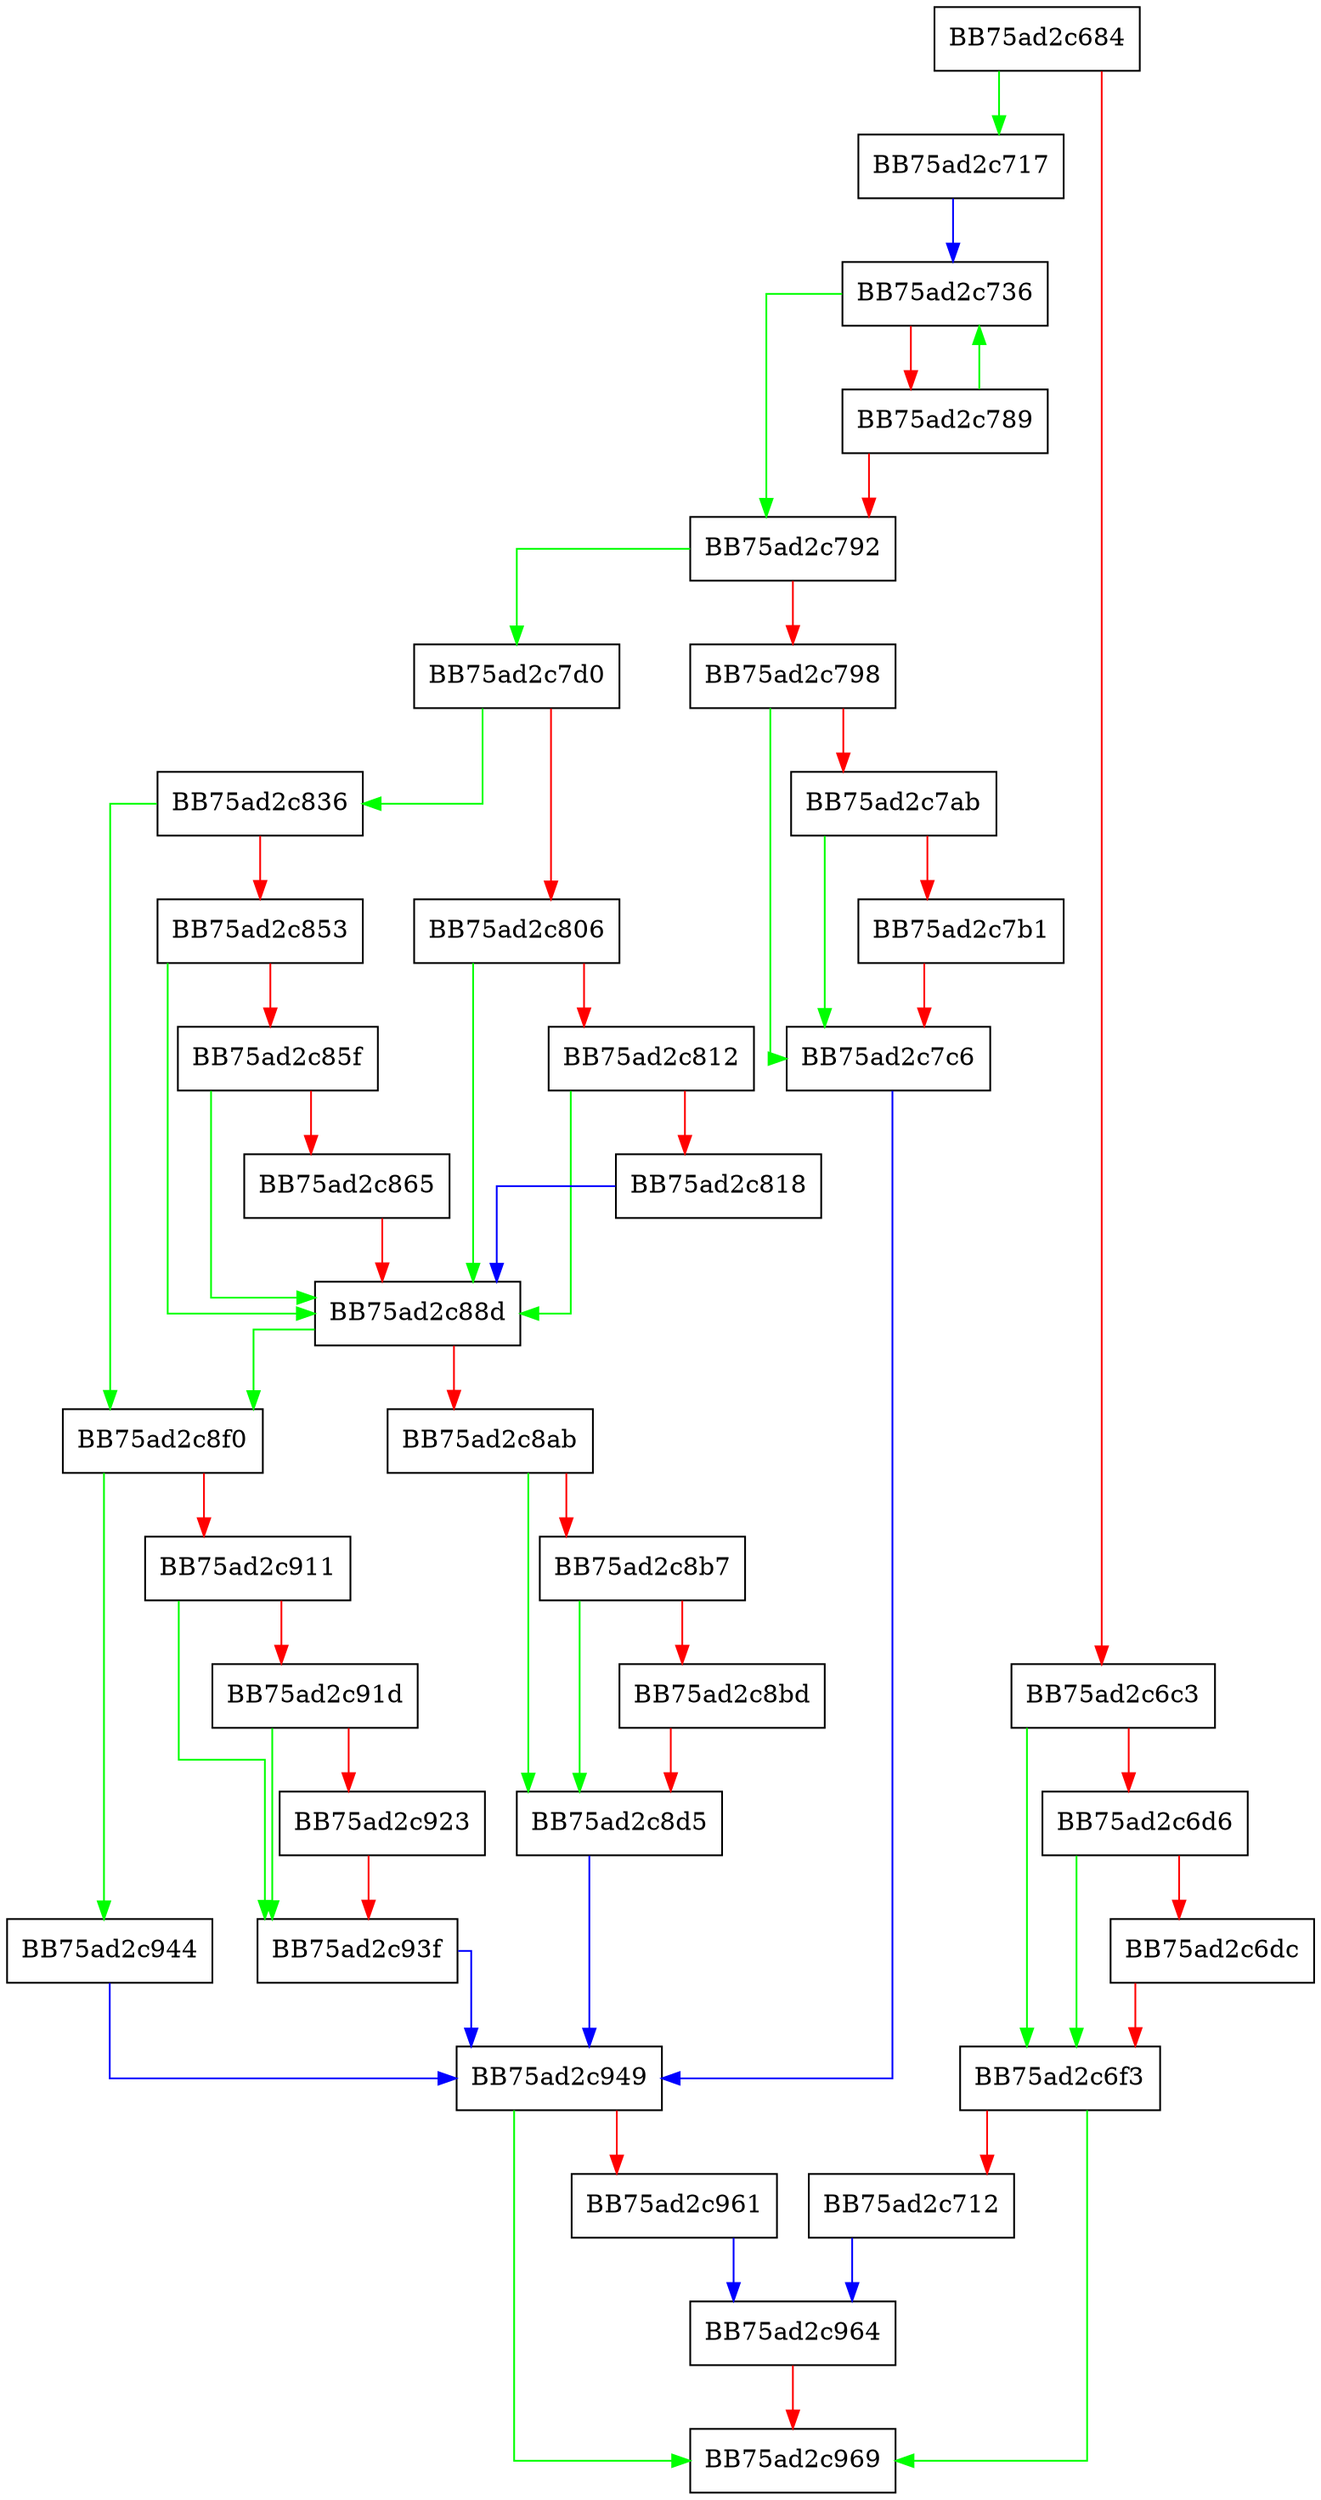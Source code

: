 digraph FfrDriverSwap {
  node [shape="box"];
  graph [splines=ortho];
  BB75ad2c684 -> BB75ad2c717 [color="green"];
  BB75ad2c684 -> BB75ad2c6c3 [color="red"];
  BB75ad2c6c3 -> BB75ad2c6f3 [color="green"];
  BB75ad2c6c3 -> BB75ad2c6d6 [color="red"];
  BB75ad2c6d6 -> BB75ad2c6f3 [color="green"];
  BB75ad2c6d6 -> BB75ad2c6dc [color="red"];
  BB75ad2c6dc -> BB75ad2c6f3 [color="red"];
  BB75ad2c6f3 -> BB75ad2c969 [color="green"];
  BB75ad2c6f3 -> BB75ad2c712 [color="red"];
  BB75ad2c712 -> BB75ad2c964 [color="blue"];
  BB75ad2c717 -> BB75ad2c736 [color="blue"];
  BB75ad2c736 -> BB75ad2c792 [color="green"];
  BB75ad2c736 -> BB75ad2c789 [color="red"];
  BB75ad2c789 -> BB75ad2c736 [color="green"];
  BB75ad2c789 -> BB75ad2c792 [color="red"];
  BB75ad2c792 -> BB75ad2c7d0 [color="green"];
  BB75ad2c792 -> BB75ad2c798 [color="red"];
  BB75ad2c798 -> BB75ad2c7c6 [color="green"];
  BB75ad2c798 -> BB75ad2c7ab [color="red"];
  BB75ad2c7ab -> BB75ad2c7c6 [color="green"];
  BB75ad2c7ab -> BB75ad2c7b1 [color="red"];
  BB75ad2c7b1 -> BB75ad2c7c6 [color="red"];
  BB75ad2c7c6 -> BB75ad2c949 [color="blue"];
  BB75ad2c7d0 -> BB75ad2c836 [color="green"];
  BB75ad2c7d0 -> BB75ad2c806 [color="red"];
  BB75ad2c806 -> BB75ad2c88d [color="green"];
  BB75ad2c806 -> BB75ad2c812 [color="red"];
  BB75ad2c812 -> BB75ad2c88d [color="green"];
  BB75ad2c812 -> BB75ad2c818 [color="red"];
  BB75ad2c818 -> BB75ad2c88d [color="blue"];
  BB75ad2c836 -> BB75ad2c8f0 [color="green"];
  BB75ad2c836 -> BB75ad2c853 [color="red"];
  BB75ad2c853 -> BB75ad2c88d [color="green"];
  BB75ad2c853 -> BB75ad2c85f [color="red"];
  BB75ad2c85f -> BB75ad2c88d [color="green"];
  BB75ad2c85f -> BB75ad2c865 [color="red"];
  BB75ad2c865 -> BB75ad2c88d [color="red"];
  BB75ad2c88d -> BB75ad2c8f0 [color="green"];
  BB75ad2c88d -> BB75ad2c8ab [color="red"];
  BB75ad2c8ab -> BB75ad2c8d5 [color="green"];
  BB75ad2c8ab -> BB75ad2c8b7 [color="red"];
  BB75ad2c8b7 -> BB75ad2c8d5 [color="green"];
  BB75ad2c8b7 -> BB75ad2c8bd [color="red"];
  BB75ad2c8bd -> BB75ad2c8d5 [color="red"];
  BB75ad2c8d5 -> BB75ad2c949 [color="blue"];
  BB75ad2c8f0 -> BB75ad2c944 [color="green"];
  BB75ad2c8f0 -> BB75ad2c911 [color="red"];
  BB75ad2c911 -> BB75ad2c93f [color="green"];
  BB75ad2c911 -> BB75ad2c91d [color="red"];
  BB75ad2c91d -> BB75ad2c93f [color="green"];
  BB75ad2c91d -> BB75ad2c923 [color="red"];
  BB75ad2c923 -> BB75ad2c93f [color="red"];
  BB75ad2c93f -> BB75ad2c949 [color="blue"];
  BB75ad2c944 -> BB75ad2c949 [color="blue"];
  BB75ad2c949 -> BB75ad2c969 [color="green"];
  BB75ad2c949 -> BB75ad2c961 [color="red"];
  BB75ad2c961 -> BB75ad2c964 [color="blue"];
  BB75ad2c964 -> BB75ad2c969 [color="red"];
}